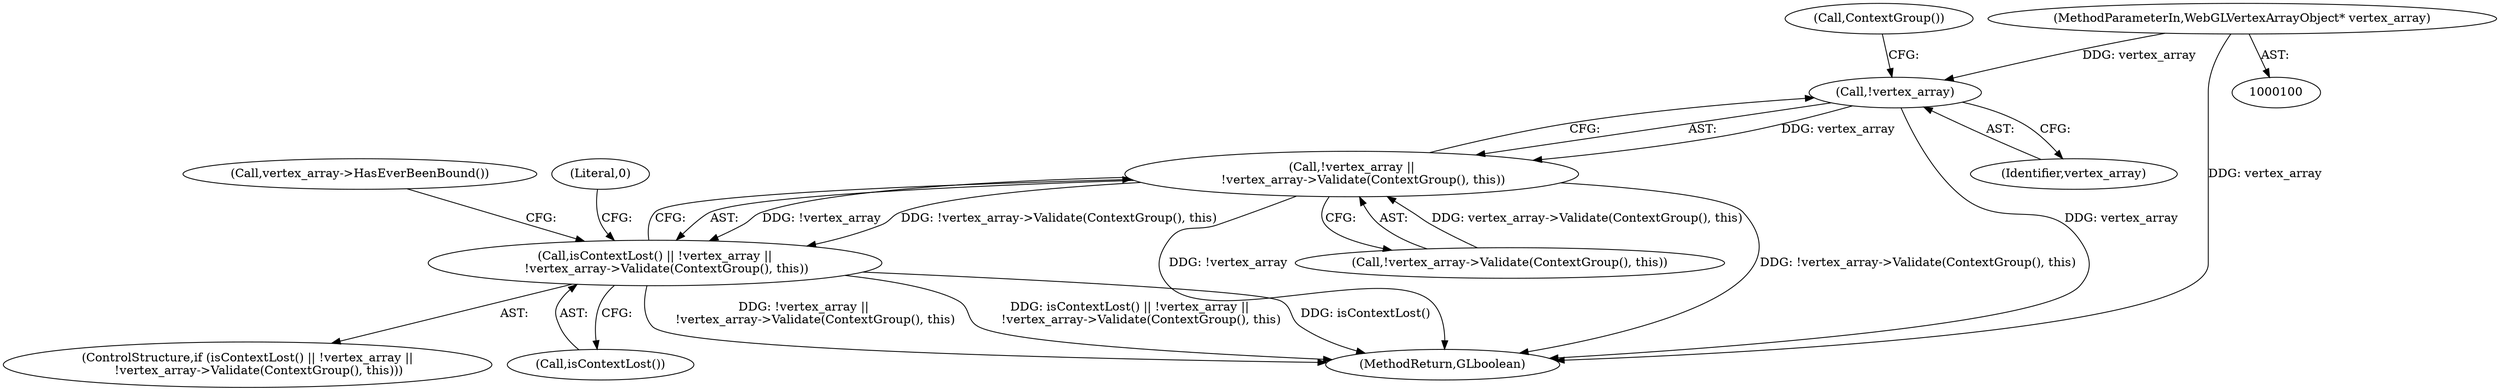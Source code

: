 digraph "0_Chrome_98095c718d7580b5d6715e5bfd8698234ecb4470_4@pointer" {
"1000101" [label="(MethodParameterIn,WebGLVertexArrayObject* vertex_array)"];
"1000107" [label="(Call,!vertex_array)"];
"1000106" [label="(Call,!vertex_array ||\n      !vertex_array->Validate(ContextGroup(), this))"];
"1000104" [label="(Call,isContextLost() || !vertex_array ||\n      !vertex_array->Validate(ContextGroup(), this))"];
"1000107" [label="(Call,!vertex_array)"];
"1000108" [label="(Identifier,vertex_array)"];
"1000109" [label="(Call,!vertex_array->Validate(ContextGroup(), this))"];
"1000111" [label="(Call,ContextGroup())"];
"1000103" [label="(ControlStructure,if (isContextLost() || !vertex_array ||\n      !vertex_array->Validate(ContextGroup(), this)))"];
"1000117" [label="(Call,vertex_array->HasEverBeenBound())"];
"1000104" [label="(Call,isContextLost() || !vertex_array ||\n      !vertex_array->Validate(ContextGroup(), this))"];
"1000106" [label="(Call,!vertex_array ||\n      !vertex_array->Validate(ContextGroup(), this))"];
"1000101" [label="(MethodParameterIn,WebGLVertexArrayObject* vertex_array)"];
"1000105" [label="(Call,isContextLost())"];
"1000123" [label="(MethodReturn,GLboolean)"];
"1000114" [label="(Literal,0)"];
"1000101" -> "1000100"  [label="AST: "];
"1000101" -> "1000123"  [label="DDG: vertex_array"];
"1000101" -> "1000107"  [label="DDG: vertex_array"];
"1000107" -> "1000106"  [label="AST: "];
"1000107" -> "1000108"  [label="CFG: "];
"1000108" -> "1000107"  [label="AST: "];
"1000111" -> "1000107"  [label="CFG: "];
"1000106" -> "1000107"  [label="CFG: "];
"1000107" -> "1000123"  [label="DDG: vertex_array"];
"1000107" -> "1000106"  [label="DDG: vertex_array"];
"1000106" -> "1000104"  [label="AST: "];
"1000106" -> "1000109"  [label="CFG: "];
"1000109" -> "1000106"  [label="AST: "];
"1000104" -> "1000106"  [label="CFG: "];
"1000106" -> "1000123"  [label="DDG: !vertex_array"];
"1000106" -> "1000123"  [label="DDG: !vertex_array->Validate(ContextGroup(), this)"];
"1000106" -> "1000104"  [label="DDG: !vertex_array"];
"1000106" -> "1000104"  [label="DDG: !vertex_array->Validate(ContextGroup(), this)"];
"1000109" -> "1000106"  [label="DDG: vertex_array->Validate(ContextGroup(), this)"];
"1000104" -> "1000103"  [label="AST: "];
"1000104" -> "1000105"  [label="CFG: "];
"1000105" -> "1000104"  [label="AST: "];
"1000114" -> "1000104"  [label="CFG: "];
"1000117" -> "1000104"  [label="CFG: "];
"1000104" -> "1000123"  [label="DDG: isContextLost() || !vertex_array ||\n      !vertex_array->Validate(ContextGroup(), this)"];
"1000104" -> "1000123"  [label="DDG: isContextLost()"];
"1000104" -> "1000123"  [label="DDG: !vertex_array ||\n      !vertex_array->Validate(ContextGroup(), this)"];
}
